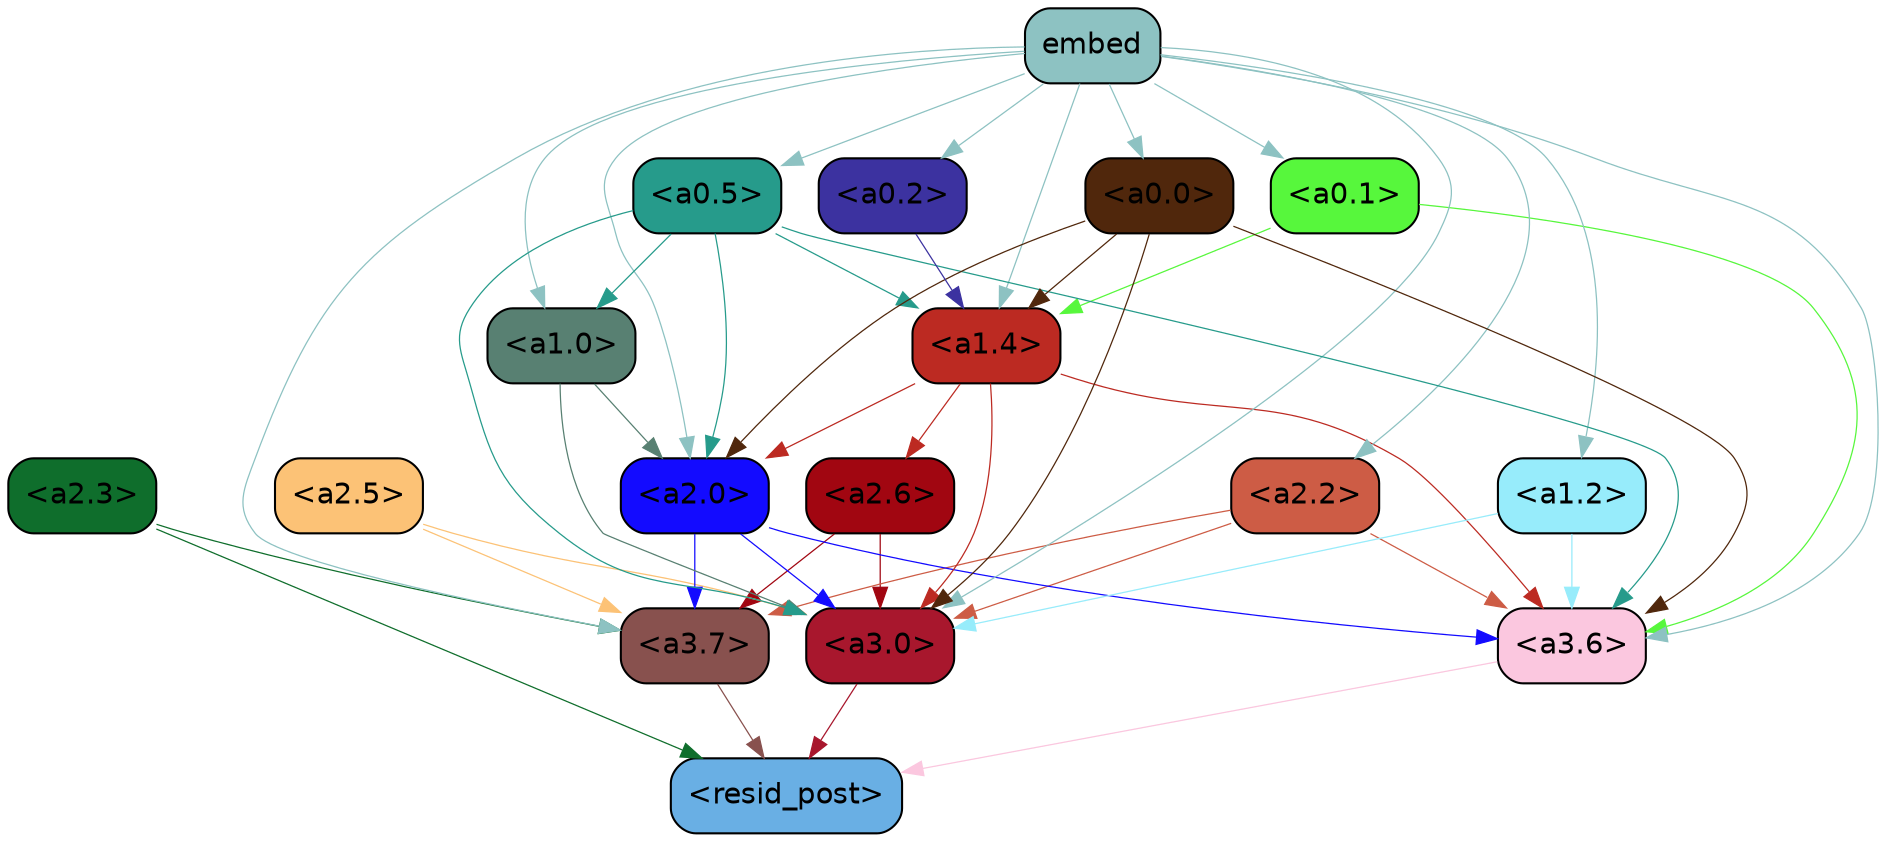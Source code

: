 strict digraph "" {
	graph [bgcolor=transparent,
		layout=dot,
		overlap=false,
		splines=true
	];
	"<a3.7>"	[color=black,
		fillcolor="#88514e",
		fontname=Helvetica,
		shape=box,
		style="filled, rounded"];
	"<resid_post>"	[color=black,
		fillcolor="#69afe4",
		fontname=Helvetica,
		shape=box,
		style="filled, rounded"];
	"<a3.7>" -> "<resid_post>"	[color="#88514e",
		penwidth=0.6];
	"<a3.6>"	[color=black,
		fillcolor="#fbc7df",
		fontname=Helvetica,
		shape=box,
		style="filled, rounded"];
	"<a3.6>" -> "<resid_post>"	[color="#fbc7df",
		penwidth=0.6];
	"<a3.0>"	[color=black,
		fillcolor="#a8172d",
		fontname=Helvetica,
		shape=box,
		style="filled, rounded"];
	"<a3.0>" -> "<resid_post>"	[color="#a8172d",
		penwidth=0.6];
	"<a2.3>"	[color=black,
		fillcolor="#0f6e2c",
		fontname=Helvetica,
		shape=box,
		style="filled, rounded"];
	"<a2.3>" -> "<a3.7>"	[color="#0f6e2c",
		penwidth=0.6];
	"<a2.3>" -> "<resid_post>"	[color="#0f6e2c",
		penwidth=0.6];
	"<a2.6>"	[color=black,
		fillcolor="#a10611",
		fontname=Helvetica,
		shape=box,
		style="filled, rounded"];
	"<a2.6>" -> "<a3.7>"	[color="#a10611",
		penwidth=0.6];
	"<a2.6>" -> "<a3.0>"	[color="#a10611",
		penwidth=0.6];
	"<a2.5>"	[color=black,
		fillcolor="#fcc276",
		fontname=Helvetica,
		shape=box,
		style="filled, rounded"];
	"<a2.5>" -> "<a3.7>"	[color="#fcc276",
		penwidth=0.6];
	"<a2.5>" -> "<a3.0>"	[color="#fcc276",
		penwidth=0.6];
	"<a2.2>"	[color=black,
		fillcolor="#cd5c45",
		fontname=Helvetica,
		shape=box,
		style="filled, rounded"];
	"<a2.2>" -> "<a3.7>"	[color="#cd5c45",
		penwidth=0.6];
	"<a2.2>" -> "<a3.6>"	[color="#cd5c45",
		penwidth=0.6];
	"<a2.2>" -> "<a3.0>"	[color="#cd5c45",
		penwidth=0.6];
	"<a2.0>"	[color=black,
		fillcolor="#130bff",
		fontname=Helvetica,
		shape=box,
		style="filled, rounded"];
	"<a2.0>" -> "<a3.7>"	[color="#130bff",
		penwidth=0.6];
	"<a2.0>" -> "<a3.6>"	[color="#130bff",
		penwidth=0.6];
	"<a2.0>" -> "<a3.0>"	[color="#130bff",
		penwidth=0.6];
	"<a1.4>"	[color=black,
		fillcolor="#bc2a22",
		fontname=Helvetica,
		shape=box,
		style="filled, rounded"];
	"<a1.4>" -> "<a3.6>"	[color="#bc2a22",
		penwidth=0.6];
	"<a1.4>" -> "<a3.0>"	[color="#bc2a22",
		penwidth=0.6];
	"<a1.4>" -> "<a2.6>"	[color="#bc2a22",
		penwidth=0.6];
	"<a1.4>" -> "<a2.0>"	[color="#bc2a22",
		penwidth=0.6];
	"<a1.2>"	[color=black,
		fillcolor="#97ecfb",
		fontname=Helvetica,
		shape=box,
		style="filled, rounded"];
	"<a1.2>" -> "<a3.6>"	[color="#97ecfb",
		penwidth=0.6];
	"<a1.2>" -> "<a3.0>"	[color="#97ecfb",
		penwidth=0.6];
	"<a0.1>"	[color=black,
		fillcolor="#57f73c",
		fontname=Helvetica,
		shape=box,
		style="filled, rounded"];
	"<a0.1>" -> "<a3.6>"	[color="#57f73c",
		penwidth=0.6];
	"<a0.1>" -> "<a1.4>"	[color="#57f73c",
		penwidth=0.6];
	embed	[color=black,
		fillcolor="#8dc2c2",
		fontname=Helvetica,
		shape=box,
		style="filled, rounded"];
	embed -> "<a3.7>"	[color="#8dc2c2",
		penwidth=0.6];
	embed -> "<a3.6>"	[color="#8dc2c2",
		penwidth=0.6];
	embed -> "<a3.0>"	[color="#8dc2c2",
		penwidth=0.6];
	embed -> "<a2.2>"	[color="#8dc2c2",
		penwidth=0.6];
	embed -> "<a2.0>"	[color="#8dc2c2",
		penwidth=0.6];
	embed -> "<a1.4>"	[color="#8dc2c2",
		penwidth=0.6];
	embed -> "<a1.2>"	[color="#8dc2c2",
		penwidth=0.6];
	embed -> "<a0.1>"	[color="#8dc2c2",
		penwidth=0.6];
	"<a1.0>"	[color=black,
		fillcolor="#588072",
		fontname=Helvetica,
		shape=box,
		style="filled, rounded"];
	embed -> "<a1.0>"	[color="#8dc2c2",
		penwidth=0.6];
	"<a0.5>"	[color=black,
		fillcolor="#269b8b",
		fontname=Helvetica,
		shape=box,
		style="filled, rounded"];
	embed -> "<a0.5>"	[color="#8dc2c2",
		penwidth=0.6];
	"<a0.0>"	[color=black,
		fillcolor="#50270c",
		fontname=Helvetica,
		shape=box,
		style="filled, rounded"];
	embed -> "<a0.0>"	[color="#8dc2c2",
		penwidth=0.6];
	"<a0.2>"	[color=black,
		fillcolor="#3c32a0",
		fontname=Helvetica,
		shape=box,
		style="filled, rounded"];
	embed -> "<a0.2>"	[color="#8dc2c2",
		penwidth=0.6];
	"<a1.0>" -> "<a3.0>"	[color="#588072",
		penwidth=0.6];
	"<a1.0>" -> "<a2.0>"	[color="#588072",
		penwidth=0.6];
	"<a0.5>" -> "<a3.6>"	[color="#269b8b",
		penwidth=0.6];
	"<a0.5>" -> "<a3.0>"	[color="#269b8b",
		penwidth=0.6];
	"<a0.5>" -> "<a2.0>"	[color="#269b8b",
		penwidth=0.6];
	"<a0.5>" -> "<a1.4>"	[color="#269b8b",
		penwidth=0.6];
	"<a0.5>" -> "<a1.0>"	[color="#269b8b",
		penwidth=0.6];
	"<a0.0>" -> "<a3.6>"	[color="#50270c",
		penwidth=0.6];
	"<a0.0>" -> "<a3.0>"	[color="#50270c",
		penwidth=0.6];
	"<a0.0>" -> "<a2.0>"	[color="#50270c",
		penwidth=0.6];
	"<a0.0>" -> "<a1.4>"	[color="#50270c",
		penwidth=0.6];
	"<a0.2>" -> "<a1.4>"	[color="#3c32a0",
		penwidth=0.6];
}
